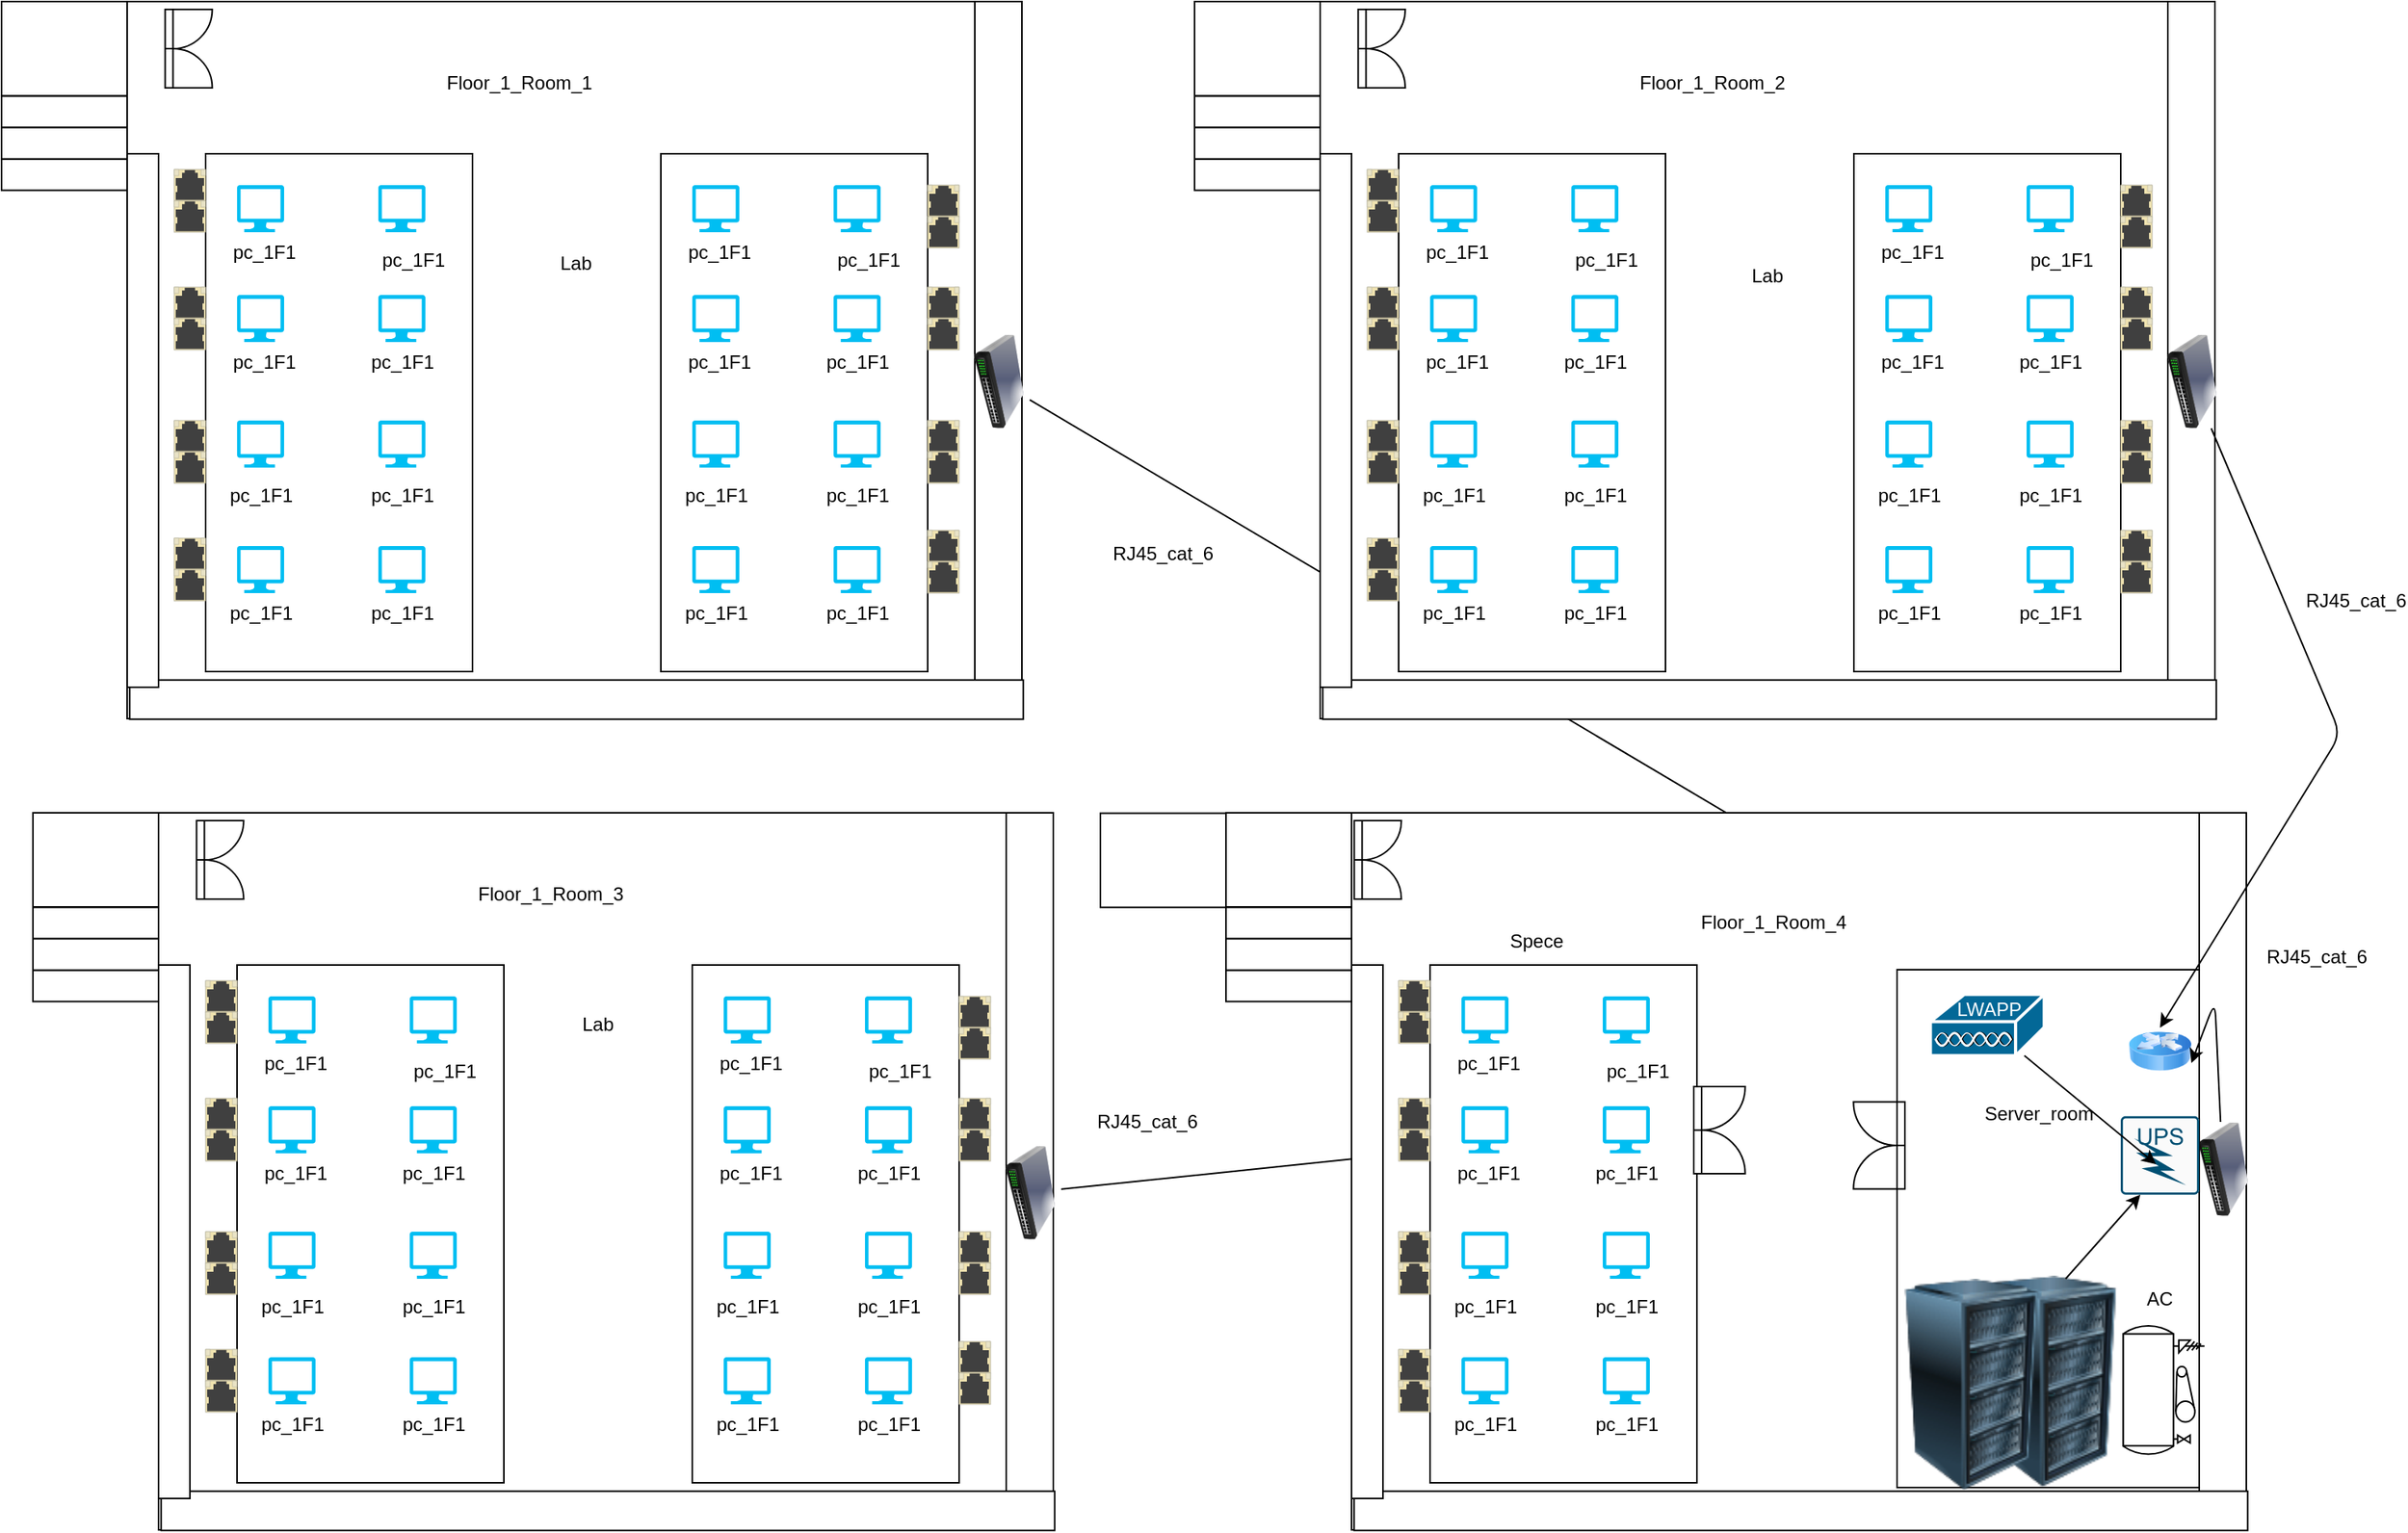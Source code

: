<mxfile>
    <diagram id="fwCn82_lxGaejR2xz5Hb" name="Page-1">
        <mxGraphModel dx="2258" dy="1024" grid="1" gridSize="10" guides="1" tooltips="1" connect="1" arrows="1" fold="1" page="1" pageScale="1" pageWidth="850" pageHeight="1100" math="0" shadow="0">
            <root>
                <mxCell id="0"/>
                <mxCell id="1" parent="0"/>
                <mxCell id="385" style="edgeStyle=none;html=1;entryX=0.5;entryY=0;entryDx=0;entryDy=0;" edge="1" parent="1" source="384" target="273">
                    <mxGeometry relative="1" as="geometry"/>
                </mxCell>
                <mxCell id="3" value="" style="rounded=0;whiteSpace=wrap;html=1;" vertex="1" parent="1">
                    <mxGeometry x="80" y="83" width="570" height="457" as="geometry"/>
                </mxCell>
                <mxCell id="33" value="" style="rounded=0;whiteSpace=wrap;html=1;" vertex="1" parent="1">
                    <mxGeometry x="620" y="83" width="30" height="436.72" as="geometry"/>
                </mxCell>
                <mxCell id="5" value="" style="rounded=0;whiteSpace=wrap;html=1;" vertex="1" parent="1">
                    <mxGeometry y="143.28" width="80" height="20" as="geometry"/>
                </mxCell>
                <mxCell id="6" value="" style="rounded=0;whiteSpace=wrap;html=1;" vertex="1" parent="1">
                    <mxGeometry y="183.28" width="80" height="20" as="geometry"/>
                </mxCell>
                <mxCell id="7" value="" style="rounded=0;whiteSpace=wrap;html=1;" vertex="1" parent="1">
                    <mxGeometry y="163.28" width="80" height="20" as="geometry"/>
                </mxCell>
                <mxCell id="9" value="" style="rounded=0;whiteSpace=wrap;html=1;" vertex="1" parent="1">
                    <mxGeometry y="83" width="80" height="60" as="geometry"/>
                </mxCell>
                <mxCell id="10" value="" style="rounded=0;whiteSpace=wrap;html=1;" vertex="1" parent="1">
                    <mxGeometry x="130" y="180" width="170" height="330" as="geometry"/>
                </mxCell>
                <mxCell id="13" value="" style="verticalLabelPosition=bottom;html=1;verticalAlign=top;align=center;strokeColor=none;fillColor=#00BEF2;shape=mxgraph.azure.computer;pointerEvents=1;" vertex="1" parent="1">
                    <mxGeometry x="150" y="200" width="30" height="30" as="geometry"/>
                </mxCell>
                <mxCell id="14" value="" style="verticalLabelPosition=bottom;html=1;verticalAlign=top;align=center;strokeColor=none;fillColor=#00BEF2;shape=mxgraph.azure.computer;pointerEvents=1;" vertex="1" parent="1">
                    <mxGeometry x="240" y="200" width="30" height="30" as="geometry"/>
                </mxCell>
                <mxCell id="15" value="" style="verticalLabelPosition=bottom;html=1;verticalAlign=top;align=center;strokeColor=none;fillColor=#00BEF2;shape=mxgraph.azure.computer;pointerEvents=1;" vertex="1" parent="1">
                    <mxGeometry x="150" y="270" width="30" height="30" as="geometry"/>
                </mxCell>
                <mxCell id="16" value="" style="verticalLabelPosition=bottom;html=1;verticalAlign=top;align=center;strokeColor=none;fillColor=#00BEF2;shape=mxgraph.azure.computer;pointerEvents=1;" vertex="1" parent="1">
                    <mxGeometry x="150" y="350" width="30" height="30" as="geometry"/>
                </mxCell>
                <mxCell id="17" value="" style="verticalLabelPosition=bottom;html=1;verticalAlign=top;align=center;strokeColor=none;fillColor=#00BEF2;shape=mxgraph.azure.computer;pointerEvents=1;" vertex="1" parent="1">
                    <mxGeometry x="150" y="430" width="30" height="30" as="geometry"/>
                </mxCell>
                <mxCell id="18" value="" style="verticalLabelPosition=bottom;html=1;verticalAlign=top;align=center;strokeColor=none;fillColor=#00BEF2;shape=mxgraph.azure.computer;pointerEvents=1;" vertex="1" parent="1">
                    <mxGeometry x="240" y="270" width="30" height="30" as="geometry"/>
                </mxCell>
                <mxCell id="19" value="" style="verticalLabelPosition=bottom;html=1;verticalAlign=top;align=center;strokeColor=none;fillColor=#00BEF2;shape=mxgraph.azure.computer;pointerEvents=1;" vertex="1" parent="1">
                    <mxGeometry x="240" y="350" width="30" height="30" as="geometry"/>
                </mxCell>
                <mxCell id="20" value="" style="verticalLabelPosition=bottom;html=1;verticalAlign=top;align=center;strokeColor=none;fillColor=#00BEF2;shape=mxgraph.azure.computer;pointerEvents=1;" vertex="1" parent="1">
                    <mxGeometry x="240" y="430" width="30" height="30" as="geometry"/>
                </mxCell>
                <mxCell id="21" value="" style="verticalLabelPosition=bottom;html=1;verticalAlign=top;align=center;shape=mxgraph.floorplan.doorDouble;aspect=fixed;rotation=-90;" vertex="1" parent="1">
                    <mxGeometry x="92.5" y="99.72" width="50" height="26.56" as="geometry"/>
                </mxCell>
                <mxCell id="380" style="edgeStyle=none;html=1;entryX=0;entryY=0.5;entryDx=0;entryDy=0;" edge="1" parent="1" source="22" target="273">
                    <mxGeometry relative="1" as="geometry"/>
                </mxCell>
                <mxCell id="22" value="" style="image;html=1;image=img/lib/clip_art/networking/Switch_128x128.png;rotation=90;" vertex="1" parent="1">
                    <mxGeometry x="605" y="305" width="60" height="40" as="geometry"/>
                </mxCell>
                <mxCell id="24" value="" style="html=1;verticalLabelPosition=bottom;verticalAlign=top;outlineConnect=0;shadow=0;dashed=0;shape=mxgraph.rack.hpe_aruba.switches.rj45_sfp;" vertex="1" parent="1">
                    <mxGeometry x="110" y="190" width="20" height="20" as="geometry"/>
                </mxCell>
                <mxCell id="25" value="" style="html=1;verticalLabelPosition=bottom;verticalAlign=top;outlineConnect=0;shadow=0;dashed=0;shape=mxgraph.rack.hpe_aruba.switches.rj45_sfp;" vertex="1" parent="1">
                    <mxGeometry x="110" y="210" width="20" height="20" as="geometry"/>
                </mxCell>
                <mxCell id="26" value="" style="html=1;verticalLabelPosition=bottom;verticalAlign=top;outlineConnect=0;shadow=0;dashed=0;shape=mxgraph.rack.hpe_aruba.switches.rj45_sfp;" vertex="1" parent="1">
                    <mxGeometry x="110" y="265" width="20" height="20" as="geometry"/>
                </mxCell>
                <mxCell id="27" value="" style="html=1;verticalLabelPosition=bottom;verticalAlign=top;outlineConnect=0;shadow=0;dashed=0;shape=mxgraph.rack.hpe_aruba.switches.rj45_sfp;" vertex="1" parent="1">
                    <mxGeometry x="110" y="285" width="20" height="20" as="geometry"/>
                </mxCell>
                <mxCell id="28" value="" style="html=1;verticalLabelPosition=bottom;verticalAlign=top;outlineConnect=0;shadow=0;dashed=0;shape=mxgraph.rack.hpe_aruba.switches.rj45_sfp;" vertex="1" parent="1">
                    <mxGeometry x="110" y="350" width="20" height="20" as="geometry"/>
                </mxCell>
                <mxCell id="29" value="" style="html=1;verticalLabelPosition=bottom;verticalAlign=top;outlineConnect=0;shadow=0;dashed=0;shape=mxgraph.rack.hpe_aruba.switches.rj45_sfp;" vertex="1" parent="1">
                    <mxGeometry x="110" y="370" width="20" height="20" as="geometry"/>
                </mxCell>
                <mxCell id="30" value="" style="html=1;verticalLabelPosition=bottom;verticalAlign=top;outlineConnect=0;shadow=0;dashed=0;shape=mxgraph.rack.hpe_aruba.switches.rj45_sfp;" vertex="1" parent="1">
                    <mxGeometry x="110" y="425" width="20" height="20" as="geometry"/>
                </mxCell>
                <mxCell id="31" value="" style="html=1;verticalLabelPosition=bottom;verticalAlign=top;outlineConnect=0;shadow=0;dashed=0;shape=mxgraph.rack.hpe_aruba.switches.rj45_sfp;" vertex="1" parent="1">
                    <mxGeometry x="110" y="445" width="20" height="20" as="geometry"/>
                </mxCell>
                <mxCell id="34" value="pc_1F1" style="text;html=1;strokeColor=none;fillColor=none;align=center;verticalAlign=middle;whiteSpace=wrap;rounded=0;" vertex="1" parent="1">
                    <mxGeometry x="145" y="235" width="45" height="15" as="geometry"/>
                </mxCell>
                <mxCell id="35" value="pc_1F1" style="text;html=1;strokeColor=none;fillColor=none;align=center;verticalAlign=middle;whiteSpace=wrap;rounded=0;" vertex="1" parent="1">
                    <mxGeometry x="240" y="240" width="45" height="15" as="geometry"/>
                </mxCell>
                <mxCell id="36" value="pc_1F1" style="text;html=1;strokeColor=none;fillColor=none;align=center;verticalAlign=middle;whiteSpace=wrap;rounded=0;" vertex="1" parent="1">
                    <mxGeometry x="145" y="305" width="45" height="15" as="geometry"/>
                </mxCell>
                <mxCell id="37" value="pc_1F1" style="text;html=1;strokeColor=none;fillColor=none;align=center;verticalAlign=middle;whiteSpace=wrap;rounded=0;" vertex="1" parent="1">
                    <mxGeometry x="142.5" y="465" width="45" height="15" as="geometry"/>
                </mxCell>
                <mxCell id="38" value="pc_1F1" style="text;html=1;strokeColor=none;fillColor=none;align=center;verticalAlign=middle;whiteSpace=wrap;rounded=0;" vertex="1" parent="1">
                    <mxGeometry x="232.5" y="390" width="45" height="15" as="geometry"/>
                </mxCell>
                <mxCell id="39" value="pc_1F1" style="text;html=1;strokeColor=none;fillColor=none;align=center;verticalAlign=middle;whiteSpace=wrap;rounded=0;" vertex="1" parent="1">
                    <mxGeometry x="142.5" y="390" width="45" height="15" as="geometry"/>
                </mxCell>
                <mxCell id="40" value="pc_1F1" style="text;html=1;strokeColor=none;fillColor=none;align=center;verticalAlign=middle;whiteSpace=wrap;rounded=0;" vertex="1" parent="1">
                    <mxGeometry x="232.5" y="305" width="45" height="15" as="geometry"/>
                </mxCell>
                <mxCell id="41" value="pc_1F1" style="text;html=1;strokeColor=none;fillColor=none;align=center;verticalAlign=middle;whiteSpace=wrap;rounded=0;" vertex="1" parent="1">
                    <mxGeometry x="232.5" y="465" width="45" height="15" as="geometry"/>
                </mxCell>
                <mxCell id="42" value="" style="rounded=0;whiteSpace=wrap;html=1;" vertex="1" parent="1">
                    <mxGeometry x="420" y="180" width="170" height="330" as="geometry"/>
                </mxCell>
                <mxCell id="43" value="" style="verticalLabelPosition=bottom;html=1;verticalAlign=top;align=center;strokeColor=none;fillColor=#00BEF2;shape=mxgraph.azure.computer;pointerEvents=1;" vertex="1" parent="1">
                    <mxGeometry x="440" y="200" width="30" height="30" as="geometry"/>
                </mxCell>
                <mxCell id="44" value="" style="verticalLabelPosition=bottom;html=1;verticalAlign=top;align=center;strokeColor=none;fillColor=#00BEF2;shape=mxgraph.azure.computer;pointerEvents=1;" vertex="1" parent="1">
                    <mxGeometry x="530" y="200" width="30" height="30" as="geometry"/>
                </mxCell>
                <mxCell id="45" value="" style="verticalLabelPosition=bottom;html=1;verticalAlign=top;align=center;strokeColor=none;fillColor=#00BEF2;shape=mxgraph.azure.computer;pointerEvents=1;" vertex="1" parent="1">
                    <mxGeometry x="440" y="270" width="30" height="30" as="geometry"/>
                </mxCell>
                <mxCell id="46" value="" style="verticalLabelPosition=bottom;html=1;verticalAlign=top;align=center;strokeColor=none;fillColor=#00BEF2;shape=mxgraph.azure.computer;pointerEvents=1;" vertex="1" parent="1">
                    <mxGeometry x="440" y="350" width="30" height="30" as="geometry"/>
                </mxCell>
                <mxCell id="47" value="" style="verticalLabelPosition=bottom;html=1;verticalAlign=top;align=center;strokeColor=none;fillColor=#00BEF2;shape=mxgraph.azure.computer;pointerEvents=1;" vertex="1" parent="1">
                    <mxGeometry x="440" y="430" width="30" height="30" as="geometry"/>
                </mxCell>
                <mxCell id="48" value="" style="verticalLabelPosition=bottom;html=1;verticalAlign=top;align=center;strokeColor=none;fillColor=#00BEF2;shape=mxgraph.azure.computer;pointerEvents=1;" vertex="1" parent="1">
                    <mxGeometry x="530" y="270" width="30" height="30" as="geometry"/>
                </mxCell>
                <mxCell id="49" value="" style="verticalLabelPosition=bottom;html=1;verticalAlign=top;align=center;strokeColor=none;fillColor=#00BEF2;shape=mxgraph.azure.computer;pointerEvents=1;" vertex="1" parent="1">
                    <mxGeometry x="530" y="350" width="30" height="30" as="geometry"/>
                </mxCell>
                <mxCell id="50" value="" style="verticalLabelPosition=bottom;html=1;verticalAlign=top;align=center;strokeColor=none;fillColor=#00BEF2;shape=mxgraph.azure.computer;pointerEvents=1;" vertex="1" parent="1">
                    <mxGeometry x="530" y="430" width="30" height="30" as="geometry"/>
                </mxCell>
                <mxCell id="51" value="pc_1F1" style="text;html=1;strokeColor=none;fillColor=none;align=center;verticalAlign=middle;whiteSpace=wrap;rounded=0;" vertex="1" parent="1">
                    <mxGeometry x="435" y="235" width="45" height="15" as="geometry"/>
                </mxCell>
                <mxCell id="52" value="pc_1F1" style="text;html=1;strokeColor=none;fillColor=none;align=center;verticalAlign=middle;whiteSpace=wrap;rounded=0;" vertex="1" parent="1">
                    <mxGeometry x="530" y="240" width="45" height="15" as="geometry"/>
                </mxCell>
                <mxCell id="53" value="pc_1F1" style="text;html=1;strokeColor=none;fillColor=none;align=center;verticalAlign=middle;whiteSpace=wrap;rounded=0;" vertex="1" parent="1">
                    <mxGeometry x="435" y="305" width="45" height="15" as="geometry"/>
                </mxCell>
                <mxCell id="54" value="pc_1F1" style="text;html=1;strokeColor=none;fillColor=none;align=center;verticalAlign=middle;whiteSpace=wrap;rounded=0;" vertex="1" parent="1">
                    <mxGeometry x="432.5" y="465" width="45" height="15" as="geometry"/>
                </mxCell>
                <mxCell id="55" value="pc_1F1" style="text;html=1;strokeColor=none;fillColor=none;align=center;verticalAlign=middle;whiteSpace=wrap;rounded=0;" vertex="1" parent="1">
                    <mxGeometry x="522.5" y="390" width="45" height="15" as="geometry"/>
                </mxCell>
                <mxCell id="56" value="pc_1F1" style="text;html=1;strokeColor=none;fillColor=none;align=center;verticalAlign=middle;whiteSpace=wrap;rounded=0;" vertex="1" parent="1">
                    <mxGeometry x="432.5" y="390" width="45" height="15" as="geometry"/>
                </mxCell>
                <mxCell id="57" value="pc_1F1" style="text;html=1;strokeColor=none;fillColor=none;align=center;verticalAlign=middle;whiteSpace=wrap;rounded=0;" vertex="1" parent="1">
                    <mxGeometry x="522.5" y="305" width="45" height="15" as="geometry"/>
                </mxCell>
                <mxCell id="58" value="pc_1F1" style="text;html=1;strokeColor=none;fillColor=none;align=center;verticalAlign=middle;whiteSpace=wrap;rounded=0;" vertex="1" parent="1">
                    <mxGeometry x="522.5" y="465" width="45" height="15" as="geometry"/>
                </mxCell>
                <mxCell id="59" value="" style="html=1;verticalLabelPosition=bottom;verticalAlign=top;outlineConnect=0;shadow=0;dashed=0;shape=mxgraph.rack.hpe_aruba.switches.rj45_sfp;" vertex="1" parent="1">
                    <mxGeometry x="590" y="200" width="20" height="20" as="geometry"/>
                </mxCell>
                <mxCell id="60" value="" style="html=1;verticalLabelPosition=bottom;verticalAlign=top;outlineConnect=0;shadow=0;dashed=0;shape=mxgraph.rack.hpe_aruba.switches.rj45_sfp;" vertex="1" parent="1">
                    <mxGeometry x="590" y="220" width="20" height="20" as="geometry"/>
                </mxCell>
                <mxCell id="61" value="" style="html=1;verticalLabelPosition=bottom;verticalAlign=top;outlineConnect=0;shadow=0;dashed=0;shape=mxgraph.rack.hpe_aruba.switches.rj45_sfp;" vertex="1" parent="1">
                    <mxGeometry x="590" y="265" width="20" height="20" as="geometry"/>
                </mxCell>
                <mxCell id="62" value="" style="html=1;verticalLabelPosition=bottom;verticalAlign=top;outlineConnect=0;shadow=0;dashed=0;shape=mxgraph.rack.hpe_aruba.switches.rj45_sfp;" vertex="1" parent="1">
                    <mxGeometry x="590" y="285" width="20" height="20" as="geometry"/>
                </mxCell>
                <mxCell id="63" value="" style="html=1;verticalLabelPosition=bottom;verticalAlign=top;outlineConnect=0;shadow=0;dashed=0;shape=mxgraph.rack.hpe_aruba.switches.rj45_sfp;" vertex="1" parent="1">
                    <mxGeometry x="590" y="350" width="20" height="20" as="geometry"/>
                </mxCell>
                <mxCell id="64" value="" style="html=1;verticalLabelPosition=bottom;verticalAlign=top;outlineConnect=0;shadow=0;dashed=0;shape=mxgraph.rack.hpe_aruba.switches.rj45_sfp;" vertex="1" parent="1">
                    <mxGeometry x="590" y="370" width="20" height="20" as="geometry"/>
                </mxCell>
                <mxCell id="65" value="" style="html=1;verticalLabelPosition=bottom;verticalAlign=top;outlineConnect=0;shadow=0;dashed=0;shape=mxgraph.rack.hpe_aruba.switches.rj45_sfp;" vertex="1" parent="1">
                    <mxGeometry x="590" y="420" width="20" height="20" as="geometry"/>
                </mxCell>
                <mxCell id="66" value="" style="html=1;verticalLabelPosition=bottom;verticalAlign=top;outlineConnect=0;shadow=0;dashed=0;shape=mxgraph.rack.hpe_aruba.switches.rj45_sfp;" vertex="1" parent="1">
                    <mxGeometry x="590" y="440" width="20" height="20" as="geometry"/>
                </mxCell>
                <mxCell id="67" value="Floor_1_Room_1" style="text;html=1;strokeColor=none;fillColor=none;align=center;verticalAlign=middle;whiteSpace=wrap;rounded=0;" vertex="1" parent="1">
                    <mxGeometry x="300" y="120" width="60" height="30" as="geometry"/>
                </mxCell>
                <mxCell id="68" value="" style="rounded=0;whiteSpace=wrap;html=1;rotation=90;" vertex="1" parent="1">
                    <mxGeometry x="353.75" y="243.25" width="25" height="569.22" as="geometry"/>
                </mxCell>
                <mxCell id="69" value="" style="rounded=0;whiteSpace=wrap;html=1;" vertex="1" parent="1">
                    <mxGeometry x="80" y="180" width="20" height="340" as="geometry"/>
                </mxCell>
                <mxCell id="70" value="" style="rounded=0;whiteSpace=wrap;html=1;" vertex="1" parent="1">
                    <mxGeometry x="100" y="600" width="570" height="457" as="geometry"/>
                </mxCell>
                <mxCell id="71" value="" style="rounded=0;whiteSpace=wrap;html=1;" vertex="1" parent="1">
                    <mxGeometry x="640" y="600" width="30" height="436.72" as="geometry"/>
                </mxCell>
                <mxCell id="72" value="" style="rounded=0;whiteSpace=wrap;html=1;" vertex="1" parent="1">
                    <mxGeometry x="20" y="660.28" width="80" height="20" as="geometry"/>
                </mxCell>
                <mxCell id="73" value="" style="rounded=0;whiteSpace=wrap;html=1;" vertex="1" parent="1">
                    <mxGeometry x="20" y="700.28" width="80" height="20" as="geometry"/>
                </mxCell>
                <mxCell id="74" value="" style="rounded=0;whiteSpace=wrap;html=1;" vertex="1" parent="1">
                    <mxGeometry x="20" y="680.28" width="80" height="20" as="geometry"/>
                </mxCell>
                <mxCell id="75" value="" style="rounded=0;whiteSpace=wrap;html=1;" vertex="1" parent="1">
                    <mxGeometry x="20" y="600" width="80" height="60" as="geometry"/>
                </mxCell>
                <mxCell id="76" value="" style="rounded=0;whiteSpace=wrap;html=1;" vertex="1" parent="1">
                    <mxGeometry x="150" y="697" width="170" height="330" as="geometry"/>
                </mxCell>
                <mxCell id="77" value="" style="verticalLabelPosition=bottom;html=1;verticalAlign=top;align=center;strokeColor=none;fillColor=#00BEF2;shape=mxgraph.azure.computer;pointerEvents=1;" vertex="1" parent="1">
                    <mxGeometry x="170" y="717" width="30" height="30" as="geometry"/>
                </mxCell>
                <mxCell id="78" value="" style="verticalLabelPosition=bottom;html=1;verticalAlign=top;align=center;strokeColor=none;fillColor=#00BEF2;shape=mxgraph.azure.computer;pointerEvents=1;" vertex="1" parent="1">
                    <mxGeometry x="260" y="717" width="30" height="30" as="geometry"/>
                </mxCell>
                <mxCell id="79" value="" style="verticalLabelPosition=bottom;html=1;verticalAlign=top;align=center;strokeColor=none;fillColor=#00BEF2;shape=mxgraph.azure.computer;pointerEvents=1;" vertex="1" parent="1">
                    <mxGeometry x="170" y="787" width="30" height="30" as="geometry"/>
                </mxCell>
                <mxCell id="80" value="" style="verticalLabelPosition=bottom;html=1;verticalAlign=top;align=center;strokeColor=none;fillColor=#00BEF2;shape=mxgraph.azure.computer;pointerEvents=1;" vertex="1" parent="1">
                    <mxGeometry x="170" y="867" width="30" height="30" as="geometry"/>
                </mxCell>
                <mxCell id="81" value="" style="verticalLabelPosition=bottom;html=1;verticalAlign=top;align=center;strokeColor=none;fillColor=#00BEF2;shape=mxgraph.azure.computer;pointerEvents=1;" vertex="1" parent="1">
                    <mxGeometry x="170" y="947" width="30" height="30" as="geometry"/>
                </mxCell>
                <mxCell id="82" value="" style="verticalLabelPosition=bottom;html=1;verticalAlign=top;align=center;strokeColor=none;fillColor=#00BEF2;shape=mxgraph.azure.computer;pointerEvents=1;" vertex="1" parent="1">
                    <mxGeometry x="260" y="787" width="30" height="30" as="geometry"/>
                </mxCell>
                <mxCell id="83" value="" style="verticalLabelPosition=bottom;html=1;verticalAlign=top;align=center;strokeColor=none;fillColor=#00BEF2;shape=mxgraph.azure.computer;pointerEvents=1;" vertex="1" parent="1">
                    <mxGeometry x="260" y="867" width="30" height="30" as="geometry"/>
                </mxCell>
                <mxCell id="84" value="" style="verticalLabelPosition=bottom;html=1;verticalAlign=top;align=center;strokeColor=none;fillColor=#00BEF2;shape=mxgraph.azure.computer;pointerEvents=1;" vertex="1" parent="1">
                    <mxGeometry x="260" y="947" width="30" height="30" as="geometry"/>
                </mxCell>
                <mxCell id="85" value="" style="verticalLabelPosition=bottom;html=1;verticalAlign=top;align=center;shape=mxgraph.floorplan.doorDouble;aspect=fixed;rotation=-90;" vertex="1" parent="1">
                    <mxGeometry x="112.5" y="616.72" width="50" height="26.56" as="geometry"/>
                </mxCell>
                <mxCell id="381" style="edgeStyle=none;html=1;entryX=0.5;entryY=1;entryDx=0;entryDy=0;" edge="1" parent="1" source="86" target="273">
                    <mxGeometry relative="1" as="geometry"/>
                </mxCell>
                <mxCell id="86" value="" style="image;html=1;image=img/lib/clip_art/networking/Switch_128x128.png;rotation=90;" vertex="1" parent="1">
                    <mxGeometry x="625" y="822" width="60" height="40" as="geometry"/>
                </mxCell>
                <mxCell id="88" value="" style="html=1;verticalLabelPosition=bottom;verticalAlign=top;outlineConnect=0;shadow=0;dashed=0;shape=mxgraph.rack.hpe_aruba.switches.rj45_sfp;" vertex="1" parent="1">
                    <mxGeometry x="130" y="707" width="20" height="20" as="geometry"/>
                </mxCell>
                <mxCell id="89" value="" style="html=1;verticalLabelPosition=bottom;verticalAlign=top;outlineConnect=0;shadow=0;dashed=0;shape=mxgraph.rack.hpe_aruba.switches.rj45_sfp;" vertex="1" parent="1">
                    <mxGeometry x="130" y="727" width="20" height="20" as="geometry"/>
                </mxCell>
                <mxCell id="90" value="" style="html=1;verticalLabelPosition=bottom;verticalAlign=top;outlineConnect=0;shadow=0;dashed=0;shape=mxgraph.rack.hpe_aruba.switches.rj45_sfp;" vertex="1" parent="1">
                    <mxGeometry x="130" y="782" width="20" height="20" as="geometry"/>
                </mxCell>
                <mxCell id="91" value="" style="html=1;verticalLabelPosition=bottom;verticalAlign=top;outlineConnect=0;shadow=0;dashed=0;shape=mxgraph.rack.hpe_aruba.switches.rj45_sfp;" vertex="1" parent="1">
                    <mxGeometry x="130" y="802" width="20" height="20" as="geometry"/>
                </mxCell>
                <mxCell id="92" value="" style="html=1;verticalLabelPosition=bottom;verticalAlign=top;outlineConnect=0;shadow=0;dashed=0;shape=mxgraph.rack.hpe_aruba.switches.rj45_sfp;" vertex="1" parent="1">
                    <mxGeometry x="130" y="867" width="20" height="20" as="geometry"/>
                </mxCell>
                <mxCell id="93" value="" style="html=1;verticalLabelPosition=bottom;verticalAlign=top;outlineConnect=0;shadow=0;dashed=0;shape=mxgraph.rack.hpe_aruba.switches.rj45_sfp;" vertex="1" parent="1">
                    <mxGeometry x="130" y="887" width="20" height="20" as="geometry"/>
                </mxCell>
                <mxCell id="94" value="" style="html=1;verticalLabelPosition=bottom;verticalAlign=top;outlineConnect=0;shadow=0;dashed=0;shape=mxgraph.rack.hpe_aruba.switches.rj45_sfp;" vertex="1" parent="1">
                    <mxGeometry x="130" y="942" width="20" height="20" as="geometry"/>
                </mxCell>
                <mxCell id="95" value="" style="html=1;verticalLabelPosition=bottom;verticalAlign=top;outlineConnect=0;shadow=0;dashed=0;shape=mxgraph.rack.hpe_aruba.switches.rj45_sfp;" vertex="1" parent="1">
                    <mxGeometry x="130" y="962" width="20" height="20" as="geometry"/>
                </mxCell>
                <mxCell id="96" value="pc_1F1" style="text;html=1;strokeColor=none;fillColor=none;align=center;verticalAlign=middle;whiteSpace=wrap;rounded=0;" vertex="1" parent="1">
                    <mxGeometry x="165" y="752" width="45" height="15" as="geometry"/>
                </mxCell>
                <mxCell id="97" value="pc_1F1" style="text;html=1;strokeColor=none;fillColor=none;align=center;verticalAlign=middle;whiteSpace=wrap;rounded=0;" vertex="1" parent="1">
                    <mxGeometry x="260" y="757" width="45" height="15" as="geometry"/>
                </mxCell>
                <mxCell id="98" value="pc_1F1" style="text;html=1;strokeColor=none;fillColor=none;align=center;verticalAlign=middle;whiteSpace=wrap;rounded=0;" vertex="1" parent="1">
                    <mxGeometry x="165" y="822" width="45" height="15" as="geometry"/>
                </mxCell>
                <mxCell id="99" value="pc_1F1" style="text;html=1;strokeColor=none;fillColor=none;align=center;verticalAlign=middle;whiteSpace=wrap;rounded=0;" vertex="1" parent="1">
                    <mxGeometry x="162.5" y="982" width="45" height="15" as="geometry"/>
                </mxCell>
                <mxCell id="100" value="pc_1F1" style="text;html=1;strokeColor=none;fillColor=none;align=center;verticalAlign=middle;whiteSpace=wrap;rounded=0;" vertex="1" parent="1">
                    <mxGeometry x="252.5" y="907" width="45" height="15" as="geometry"/>
                </mxCell>
                <mxCell id="101" value="pc_1F1" style="text;html=1;strokeColor=none;fillColor=none;align=center;verticalAlign=middle;whiteSpace=wrap;rounded=0;" vertex="1" parent="1">
                    <mxGeometry x="162.5" y="907" width="45" height="15" as="geometry"/>
                </mxCell>
                <mxCell id="102" value="pc_1F1" style="text;html=1;strokeColor=none;fillColor=none;align=center;verticalAlign=middle;whiteSpace=wrap;rounded=0;" vertex="1" parent="1">
                    <mxGeometry x="252.5" y="822" width="45" height="15" as="geometry"/>
                </mxCell>
                <mxCell id="103" value="pc_1F1" style="text;html=1;strokeColor=none;fillColor=none;align=center;verticalAlign=middle;whiteSpace=wrap;rounded=0;" vertex="1" parent="1">
                    <mxGeometry x="252.5" y="982" width="45" height="15" as="geometry"/>
                </mxCell>
                <mxCell id="104" value="" style="rounded=0;whiteSpace=wrap;html=1;" vertex="1" parent="1">
                    <mxGeometry x="440" y="697" width="170" height="330" as="geometry"/>
                </mxCell>
                <mxCell id="105" value="" style="verticalLabelPosition=bottom;html=1;verticalAlign=top;align=center;strokeColor=none;fillColor=#00BEF2;shape=mxgraph.azure.computer;pointerEvents=1;" vertex="1" parent="1">
                    <mxGeometry x="460" y="717" width="30" height="30" as="geometry"/>
                </mxCell>
                <mxCell id="106" value="" style="verticalLabelPosition=bottom;html=1;verticalAlign=top;align=center;strokeColor=none;fillColor=#00BEF2;shape=mxgraph.azure.computer;pointerEvents=1;" vertex="1" parent="1">
                    <mxGeometry x="550" y="717" width="30" height="30" as="geometry"/>
                </mxCell>
                <mxCell id="107" value="" style="verticalLabelPosition=bottom;html=1;verticalAlign=top;align=center;strokeColor=none;fillColor=#00BEF2;shape=mxgraph.azure.computer;pointerEvents=1;" vertex="1" parent="1">
                    <mxGeometry x="460" y="787" width="30" height="30" as="geometry"/>
                </mxCell>
                <mxCell id="108" value="" style="verticalLabelPosition=bottom;html=1;verticalAlign=top;align=center;strokeColor=none;fillColor=#00BEF2;shape=mxgraph.azure.computer;pointerEvents=1;" vertex="1" parent="1">
                    <mxGeometry x="460" y="867" width="30" height="30" as="geometry"/>
                </mxCell>
                <mxCell id="109" value="" style="verticalLabelPosition=bottom;html=1;verticalAlign=top;align=center;strokeColor=none;fillColor=#00BEF2;shape=mxgraph.azure.computer;pointerEvents=1;" vertex="1" parent="1">
                    <mxGeometry x="460" y="947" width="30" height="30" as="geometry"/>
                </mxCell>
                <mxCell id="110" value="" style="verticalLabelPosition=bottom;html=1;verticalAlign=top;align=center;strokeColor=none;fillColor=#00BEF2;shape=mxgraph.azure.computer;pointerEvents=1;" vertex="1" parent="1">
                    <mxGeometry x="550" y="787" width="30" height="30" as="geometry"/>
                </mxCell>
                <mxCell id="111" value="" style="verticalLabelPosition=bottom;html=1;verticalAlign=top;align=center;strokeColor=none;fillColor=#00BEF2;shape=mxgraph.azure.computer;pointerEvents=1;" vertex="1" parent="1">
                    <mxGeometry x="550" y="867" width="30" height="30" as="geometry"/>
                </mxCell>
                <mxCell id="112" value="" style="verticalLabelPosition=bottom;html=1;verticalAlign=top;align=center;strokeColor=none;fillColor=#00BEF2;shape=mxgraph.azure.computer;pointerEvents=1;" vertex="1" parent="1">
                    <mxGeometry x="550" y="947" width="30" height="30" as="geometry"/>
                </mxCell>
                <mxCell id="113" value="pc_1F1" style="text;html=1;strokeColor=none;fillColor=none;align=center;verticalAlign=middle;whiteSpace=wrap;rounded=0;" vertex="1" parent="1">
                    <mxGeometry x="455" y="752" width="45" height="15" as="geometry"/>
                </mxCell>
                <mxCell id="114" value="pc_1F1" style="text;html=1;strokeColor=none;fillColor=none;align=center;verticalAlign=middle;whiteSpace=wrap;rounded=0;" vertex="1" parent="1">
                    <mxGeometry x="550" y="757" width="45" height="15" as="geometry"/>
                </mxCell>
                <mxCell id="115" value="pc_1F1" style="text;html=1;strokeColor=none;fillColor=none;align=center;verticalAlign=middle;whiteSpace=wrap;rounded=0;" vertex="1" parent="1">
                    <mxGeometry x="455" y="822" width="45" height="15" as="geometry"/>
                </mxCell>
                <mxCell id="116" value="pc_1F1" style="text;html=1;strokeColor=none;fillColor=none;align=center;verticalAlign=middle;whiteSpace=wrap;rounded=0;" vertex="1" parent="1">
                    <mxGeometry x="452.5" y="982" width="45" height="15" as="geometry"/>
                </mxCell>
                <mxCell id="117" value="pc_1F1" style="text;html=1;strokeColor=none;fillColor=none;align=center;verticalAlign=middle;whiteSpace=wrap;rounded=0;" vertex="1" parent="1">
                    <mxGeometry x="542.5" y="907" width="45" height="15" as="geometry"/>
                </mxCell>
                <mxCell id="118" value="pc_1F1" style="text;html=1;strokeColor=none;fillColor=none;align=center;verticalAlign=middle;whiteSpace=wrap;rounded=0;" vertex="1" parent="1">
                    <mxGeometry x="452.5" y="907" width="45" height="15" as="geometry"/>
                </mxCell>
                <mxCell id="119" value="pc_1F1" style="text;html=1;strokeColor=none;fillColor=none;align=center;verticalAlign=middle;whiteSpace=wrap;rounded=0;" vertex="1" parent="1">
                    <mxGeometry x="542.5" y="822" width="45" height="15" as="geometry"/>
                </mxCell>
                <mxCell id="120" value="pc_1F1" style="text;html=1;strokeColor=none;fillColor=none;align=center;verticalAlign=middle;whiteSpace=wrap;rounded=0;" vertex="1" parent="1">
                    <mxGeometry x="542.5" y="982" width="45" height="15" as="geometry"/>
                </mxCell>
                <mxCell id="121" value="" style="html=1;verticalLabelPosition=bottom;verticalAlign=top;outlineConnect=0;shadow=0;dashed=0;shape=mxgraph.rack.hpe_aruba.switches.rj45_sfp;" vertex="1" parent="1">
                    <mxGeometry x="610" y="717" width="20" height="20" as="geometry"/>
                </mxCell>
                <mxCell id="122" value="" style="html=1;verticalLabelPosition=bottom;verticalAlign=top;outlineConnect=0;shadow=0;dashed=0;shape=mxgraph.rack.hpe_aruba.switches.rj45_sfp;" vertex="1" parent="1">
                    <mxGeometry x="610" y="737" width="20" height="20" as="geometry"/>
                </mxCell>
                <mxCell id="123" value="" style="html=1;verticalLabelPosition=bottom;verticalAlign=top;outlineConnect=0;shadow=0;dashed=0;shape=mxgraph.rack.hpe_aruba.switches.rj45_sfp;" vertex="1" parent="1">
                    <mxGeometry x="610" y="782" width="20" height="20" as="geometry"/>
                </mxCell>
                <mxCell id="124" value="" style="html=1;verticalLabelPosition=bottom;verticalAlign=top;outlineConnect=0;shadow=0;dashed=0;shape=mxgraph.rack.hpe_aruba.switches.rj45_sfp;" vertex="1" parent="1">
                    <mxGeometry x="610" y="802" width="20" height="20" as="geometry"/>
                </mxCell>
                <mxCell id="125" value="" style="html=1;verticalLabelPosition=bottom;verticalAlign=top;outlineConnect=0;shadow=0;dashed=0;shape=mxgraph.rack.hpe_aruba.switches.rj45_sfp;" vertex="1" parent="1">
                    <mxGeometry x="610" y="867" width="20" height="20" as="geometry"/>
                </mxCell>
                <mxCell id="126" value="" style="html=1;verticalLabelPosition=bottom;verticalAlign=top;outlineConnect=0;shadow=0;dashed=0;shape=mxgraph.rack.hpe_aruba.switches.rj45_sfp;" vertex="1" parent="1">
                    <mxGeometry x="610" y="887" width="20" height="20" as="geometry"/>
                </mxCell>
                <mxCell id="127" value="" style="html=1;verticalLabelPosition=bottom;verticalAlign=top;outlineConnect=0;shadow=0;dashed=0;shape=mxgraph.rack.hpe_aruba.switches.rj45_sfp;" vertex="1" parent="1">
                    <mxGeometry x="610" y="937" width="20" height="20" as="geometry"/>
                </mxCell>
                <mxCell id="128" value="" style="html=1;verticalLabelPosition=bottom;verticalAlign=top;outlineConnect=0;shadow=0;dashed=0;shape=mxgraph.rack.hpe_aruba.switches.rj45_sfp;" vertex="1" parent="1">
                    <mxGeometry x="610" y="957" width="20" height="20" as="geometry"/>
                </mxCell>
                <mxCell id="129" value="Floor_1_Room_3" style="text;html=1;strokeColor=none;fillColor=none;align=center;verticalAlign=middle;whiteSpace=wrap;rounded=0;" vertex="1" parent="1">
                    <mxGeometry x="320" y="637" width="60" height="30" as="geometry"/>
                </mxCell>
                <mxCell id="130" value="" style="rounded=0;whiteSpace=wrap;html=1;rotation=90;" vertex="1" parent="1">
                    <mxGeometry x="373.75" y="760.25" width="25" height="569.22" as="geometry"/>
                </mxCell>
                <mxCell id="131" value="" style="rounded=0;whiteSpace=wrap;html=1;" vertex="1" parent="1">
                    <mxGeometry x="100" y="697" width="20" height="340" as="geometry"/>
                </mxCell>
                <mxCell id="256" value="" style="rounded=0;whiteSpace=wrap;html=1;" vertex="1" parent="1">
                    <mxGeometry x="840" y="83" width="570" height="457" as="geometry"/>
                </mxCell>
                <mxCell id="257" value="" style="rounded=0;whiteSpace=wrap;html=1;" vertex="1" parent="1">
                    <mxGeometry x="1380" y="83" width="30" height="436.72" as="geometry"/>
                </mxCell>
                <mxCell id="258" value="" style="rounded=0;whiteSpace=wrap;html=1;" vertex="1" parent="1">
                    <mxGeometry x="760" y="143.28" width="80" height="20" as="geometry"/>
                </mxCell>
                <mxCell id="259" value="" style="rounded=0;whiteSpace=wrap;html=1;" vertex="1" parent="1">
                    <mxGeometry x="760" y="183.28" width="80" height="20" as="geometry"/>
                </mxCell>
                <mxCell id="260" value="" style="rounded=0;whiteSpace=wrap;html=1;" vertex="1" parent="1">
                    <mxGeometry x="760" y="163.28" width="80" height="20" as="geometry"/>
                </mxCell>
                <mxCell id="261" value="" style="rounded=0;whiteSpace=wrap;html=1;" vertex="1" parent="1">
                    <mxGeometry x="760" y="83" width="80" height="60" as="geometry"/>
                </mxCell>
                <mxCell id="262" value="" style="rounded=0;whiteSpace=wrap;html=1;" vertex="1" parent="1">
                    <mxGeometry x="890" y="180" width="170" height="330" as="geometry"/>
                </mxCell>
                <mxCell id="263" value="" style="verticalLabelPosition=bottom;html=1;verticalAlign=top;align=center;strokeColor=none;fillColor=#00BEF2;shape=mxgraph.azure.computer;pointerEvents=1;" vertex="1" parent="1">
                    <mxGeometry x="910" y="200" width="30" height="30" as="geometry"/>
                </mxCell>
                <mxCell id="264" value="" style="verticalLabelPosition=bottom;html=1;verticalAlign=top;align=center;strokeColor=none;fillColor=#00BEF2;shape=mxgraph.azure.computer;pointerEvents=1;" vertex="1" parent="1">
                    <mxGeometry x="1000" y="200" width="30" height="30" as="geometry"/>
                </mxCell>
                <mxCell id="265" value="" style="verticalLabelPosition=bottom;html=1;verticalAlign=top;align=center;strokeColor=none;fillColor=#00BEF2;shape=mxgraph.azure.computer;pointerEvents=1;" vertex="1" parent="1">
                    <mxGeometry x="910" y="270" width="30" height="30" as="geometry"/>
                </mxCell>
                <mxCell id="266" value="" style="verticalLabelPosition=bottom;html=1;verticalAlign=top;align=center;strokeColor=none;fillColor=#00BEF2;shape=mxgraph.azure.computer;pointerEvents=1;" vertex="1" parent="1">
                    <mxGeometry x="910" y="350" width="30" height="30" as="geometry"/>
                </mxCell>
                <mxCell id="267" value="" style="verticalLabelPosition=bottom;html=1;verticalAlign=top;align=center;strokeColor=none;fillColor=#00BEF2;shape=mxgraph.azure.computer;pointerEvents=1;" vertex="1" parent="1">
                    <mxGeometry x="910" y="430" width="30" height="30" as="geometry"/>
                </mxCell>
                <mxCell id="268" value="" style="verticalLabelPosition=bottom;html=1;verticalAlign=top;align=center;strokeColor=none;fillColor=#00BEF2;shape=mxgraph.azure.computer;pointerEvents=1;" vertex="1" parent="1">
                    <mxGeometry x="1000" y="270" width="30" height="30" as="geometry"/>
                </mxCell>
                <mxCell id="269" value="" style="verticalLabelPosition=bottom;html=1;verticalAlign=top;align=center;strokeColor=none;fillColor=#00BEF2;shape=mxgraph.azure.computer;pointerEvents=1;" vertex="1" parent="1">
                    <mxGeometry x="1000" y="350" width="30" height="30" as="geometry"/>
                </mxCell>
                <mxCell id="270" value="" style="verticalLabelPosition=bottom;html=1;verticalAlign=top;align=center;strokeColor=none;fillColor=#00BEF2;shape=mxgraph.azure.computer;pointerEvents=1;" vertex="1" parent="1">
                    <mxGeometry x="1000" y="430" width="30" height="30" as="geometry"/>
                </mxCell>
                <mxCell id="271" value="" style="verticalLabelPosition=bottom;html=1;verticalAlign=top;align=center;shape=mxgraph.floorplan.doorDouble;aspect=fixed;rotation=-90;" vertex="1" parent="1">
                    <mxGeometry x="852.5" y="99.72" width="50" height="26.56" as="geometry"/>
                </mxCell>
                <mxCell id="272" value="" style="image;html=1;image=img/lib/clip_art/networking/Switch_128x128.png;rotation=90;" vertex="1" parent="1">
                    <mxGeometry x="1365" y="305" width="60" height="40" as="geometry"/>
                </mxCell>
                <mxCell id="274" value="" style="html=1;verticalLabelPosition=bottom;verticalAlign=top;outlineConnect=0;shadow=0;dashed=0;shape=mxgraph.rack.hpe_aruba.switches.rj45_sfp;" vertex="1" parent="1">
                    <mxGeometry x="870" y="190" width="20" height="20" as="geometry"/>
                </mxCell>
                <mxCell id="275" value="" style="html=1;verticalLabelPosition=bottom;verticalAlign=top;outlineConnect=0;shadow=0;dashed=0;shape=mxgraph.rack.hpe_aruba.switches.rj45_sfp;" vertex="1" parent="1">
                    <mxGeometry x="870" y="210" width="20" height="20" as="geometry"/>
                </mxCell>
                <mxCell id="276" value="" style="html=1;verticalLabelPosition=bottom;verticalAlign=top;outlineConnect=0;shadow=0;dashed=0;shape=mxgraph.rack.hpe_aruba.switches.rj45_sfp;" vertex="1" parent="1">
                    <mxGeometry x="870" y="265" width="20" height="20" as="geometry"/>
                </mxCell>
                <mxCell id="277" value="" style="html=1;verticalLabelPosition=bottom;verticalAlign=top;outlineConnect=0;shadow=0;dashed=0;shape=mxgraph.rack.hpe_aruba.switches.rj45_sfp;" vertex="1" parent="1">
                    <mxGeometry x="870" y="285" width="20" height="20" as="geometry"/>
                </mxCell>
                <mxCell id="278" value="" style="html=1;verticalLabelPosition=bottom;verticalAlign=top;outlineConnect=0;shadow=0;dashed=0;shape=mxgraph.rack.hpe_aruba.switches.rj45_sfp;" vertex="1" parent="1">
                    <mxGeometry x="870" y="350" width="20" height="20" as="geometry"/>
                </mxCell>
                <mxCell id="279" value="" style="html=1;verticalLabelPosition=bottom;verticalAlign=top;outlineConnect=0;shadow=0;dashed=0;shape=mxgraph.rack.hpe_aruba.switches.rj45_sfp;" vertex="1" parent="1">
                    <mxGeometry x="870" y="370" width="20" height="20" as="geometry"/>
                </mxCell>
                <mxCell id="280" value="" style="html=1;verticalLabelPosition=bottom;verticalAlign=top;outlineConnect=0;shadow=0;dashed=0;shape=mxgraph.rack.hpe_aruba.switches.rj45_sfp;" vertex="1" parent="1">
                    <mxGeometry x="870" y="425" width="20" height="20" as="geometry"/>
                </mxCell>
                <mxCell id="281" value="" style="html=1;verticalLabelPosition=bottom;verticalAlign=top;outlineConnect=0;shadow=0;dashed=0;shape=mxgraph.rack.hpe_aruba.switches.rj45_sfp;" vertex="1" parent="1">
                    <mxGeometry x="870" y="445" width="20" height="20" as="geometry"/>
                </mxCell>
                <mxCell id="282" value="pc_1F1" style="text;html=1;strokeColor=none;fillColor=none;align=center;verticalAlign=middle;whiteSpace=wrap;rounded=0;" vertex="1" parent="1">
                    <mxGeometry x="905" y="235" width="45" height="15" as="geometry"/>
                </mxCell>
                <mxCell id="283" value="pc_1F1" style="text;html=1;strokeColor=none;fillColor=none;align=center;verticalAlign=middle;whiteSpace=wrap;rounded=0;" vertex="1" parent="1">
                    <mxGeometry x="1000" y="240" width="45" height="15" as="geometry"/>
                </mxCell>
                <mxCell id="284" value="pc_1F1" style="text;html=1;strokeColor=none;fillColor=none;align=center;verticalAlign=middle;whiteSpace=wrap;rounded=0;" vertex="1" parent="1">
                    <mxGeometry x="905" y="305" width="45" height="15" as="geometry"/>
                </mxCell>
                <mxCell id="285" value="pc_1F1" style="text;html=1;strokeColor=none;fillColor=none;align=center;verticalAlign=middle;whiteSpace=wrap;rounded=0;" vertex="1" parent="1">
                    <mxGeometry x="902.5" y="465" width="45" height="15" as="geometry"/>
                </mxCell>
                <mxCell id="286" value="pc_1F1" style="text;html=1;strokeColor=none;fillColor=none;align=center;verticalAlign=middle;whiteSpace=wrap;rounded=0;" vertex="1" parent="1">
                    <mxGeometry x="992.5" y="390" width="45" height="15" as="geometry"/>
                </mxCell>
                <mxCell id="287" value="pc_1F1" style="text;html=1;strokeColor=none;fillColor=none;align=center;verticalAlign=middle;whiteSpace=wrap;rounded=0;" vertex="1" parent="1">
                    <mxGeometry x="902.5" y="390" width="45" height="15" as="geometry"/>
                </mxCell>
                <mxCell id="288" value="pc_1F1" style="text;html=1;strokeColor=none;fillColor=none;align=center;verticalAlign=middle;whiteSpace=wrap;rounded=0;" vertex="1" parent="1">
                    <mxGeometry x="992.5" y="305" width="45" height="15" as="geometry"/>
                </mxCell>
                <mxCell id="289" value="pc_1F1" style="text;html=1;strokeColor=none;fillColor=none;align=center;verticalAlign=middle;whiteSpace=wrap;rounded=0;" vertex="1" parent="1">
                    <mxGeometry x="992.5" y="465" width="45" height="15" as="geometry"/>
                </mxCell>
                <mxCell id="290" value="" style="rounded=0;whiteSpace=wrap;html=1;" vertex="1" parent="1">
                    <mxGeometry x="1180" y="180" width="170" height="330" as="geometry"/>
                </mxCell>
                <mxCell id="291" value="" style="verticalLabelPosition=bottom;html=1;verticalAlign=top;align=center;strokeColor=none;fillColor=#00BEF2;shape=mxgraph.azure.computer;pointerEvents=1;" vertex="1" parent="1">
                    <mxGeometry x="1200" y="200" width="30" height="30" as="geometry"/>
                </mxCell>
                <mxCell id="292" value="" style="verticalLabelPosition=bottom;html=1;verticalAlign=top;align=center;strokeColor=none;fillColor=#00BEF2;shape=mxgraph.azure.computer;pointerEvents=1;" vertex="1" parent="1">
                    <mxGeometry x="1290" y="200" width="30" height="30" as="geometry"/>
                </mxCell>
                <mxCell id="293" value="" style="verticalLabelPosition=bottom;html=1;verticalAlign=top;align=center;strokeColor=none;fillColor=#00BEF2;shape=mxgraph.azure.computer;pointerEvents=1;" vertex="1" parent="1">
                    <mxGeometry x="1200" y="270" width="30" height="30" as="geometry"/>
                </mxCell>
                <mxCell id="294" value="" style="verticalLabelPosition=bottom;html=1;verticalAlign=top;align=center;strokeColor=none;fillColor=#00BEF2;shape=mxgraph.azure.computer;pointerEvents=1;" vertex="1" parent="1">
                    <mxGeometry x="1200" y="350" width="30" height="30" as="geometry"/>
                </mxCell>
                <mxCell id="295" value="" style="verticalLabelPosition=bottom;html=1;verticalAlign=top;align=center;strokeColor=none;fillColor=#00BEF2;shape=mxgraph.azure.computer;pointerEvents=1;" vertex="1" parent="1">
                    <mxGeometry x="1200" y="430" width="30" height="30" as="geometry"/>
                </mxCell>
                <mxCell id="296" value="" style="verticalLabelPosition=bottom;html=1;verticalAlign=top;align=center;strokeColor=none;fillColor=#00BEF2;shape=mxgraph.azure.computer;pointerEvents=1;" vertex="1" parent="1">
                    <mxGeometry x="1290" y="270" width="30" height="30" as="geometry"/>
                </mxCell>
                <mxCell id="297" value="" style="verticalLabelPosition=bottom;html=1;verticalAlign=top;align=center;strokeColor=none;fillColor=#00BEF2;shape=mxgraph.azure.computer;pointerEvents=1;" vertex="1" parent="1">
                    <mxGeometry x="1290" y="350" width="30" height="30" as="geometry"/>
                </mxCell>
                <mxCell id="298" value="" style="verticalLabelPosition=bottom;html=1;verticalAlign=top;align=center;strokeColor=none;fillColor=#00BEF2;shape=mxgraph.azure.computer;pointerEvents=1;" vertex="1" parent="1">
                    <mxGeometry x="1290" y="430" width="30" height="30" as="geometry"/>
                </mxCell>
                <mxCell id="299" value="pc_1F1" style="text;html=1;strokeColor=none;fillColor=none;align=center;verticalAlign=middle;whiteSpace=wrap;rounded=0;" vertex="1" parent="1">
                    <mxGeometry x="1195" y="235" width="45" height="15" as="geometry"/>
                </mxCell>
                <mxCell id="300" value="pc_1F1" style="text;html=1;strokeColor=none;fillColor=none;align=center;verticalAlign=middle;whiteSpace=wrap;rounded=0;" vertex="1" parent="1">
                    <mxGeometry x="1290" y="240" width="45" height="15" as="geometry"/>
                </mxCell>
                <mxCell id="301" value="pc_1F1" style="text;html=1;strokeColor=none;fillColor=none;align=center;verticalAlign=middle;whiteSpace=wrap;rounded=0;" vertex="1" parent="1">
                    <mxGeometry x="1195" y="305" width="45" height="15" as="geometry"/>
                </mxCell>
                <mxCell id="302" value="pc_1F1" style="text;html=1;strokeColor=none;fillColor=none;align=center;verticalAlign=middle;whiteSpace=wrap;rounded=0;" vertex="1" parent="1">
                    <mxGeometry x="1192.5" y="465" width="45" height="15" as="geometry"/>
                </mxCell>
                <mxCell id="303" value="pc_1F1" style="text;html=1;strokeColor=none;fillColor=none;align=center;verticalAlign=middle;whiteSpace=wrap;rounded=0;" vertex="1" parent="1">
                    <mxGeometry x="1282.5" y="390" width="45" height="15" as="geometry"/>
                </mxCell>
                <mxCell id="304" value="pc_1F1" style="text;html=1;strokeColor=none;fillColor=none;align=center;verticalAlign=middle;whiteSpace=wrap;rounded=0;" vertex="1" parent="1">
                    <mxGeometry x="1192.5" y="390" width="45" height="15" as="geometry"/>
                </mxCell>
                <mxCell id="305" value="pc_1F1" style="text;html=1;strokeColor=none;fillColor=none;align=center;verticalAlign=middle;whiteSpace=wrap;rounded=0;" vertex="1" parent="1">
                    <mxGeometry x="1282.5" y="305" width="45" height="15" as="geometry"/>
                </mxCell>
                <mxCell id="306" value="pc_1F1" style="text;html=1;strokeColor=none;fillColor=none;align=center;verticalAlign=middle;whiteSpace=wrap;rounded=0;" vertex="1" parent="1">
                    <mxGeometry x="1282.5" y="465" width="45" height="15" as="geometry"/>
                </mxCell>
                <mxCell id="307" value="" style="html=1;verticalLabelPosition=bottom;verticalAlign=top;outlineConnect=0;shadow=0;dashed=0;shape=mxgraph.rack.hpe_aruba.switches.rj45_sfp;" vertex="1" parent="1">
                    <mxGeometry x="1350" y="200" width="20" height="20" as="geometry"/>
                </mxCell>
                <mxCell id="308" value="" style="html=1;verticalLabelPosition=bottom;verticalAlign=top;outlineConnect=0;shadow=0;dashed=0;shape=mxgraph.rack.hpe_aruba.switches.rj45_sfp;" vertex="1" parent="1">
                    <mxGeometry x="1350" y="220" width="20" height="20" as="geometry"/>
                </mxCell>
                <mxCell id="309" value="" style="html=1;verticalLabelPosition=bottom;verticalAlign=top;outlineConnect=0;shadow=0;dashed=0;shape=mxgraph.rack.hpe_aruba.switches.rj45_sfp;" vertex="1" parent="1">
                    <mxGeometry x="1350" y="265" width="20" height="20" as="geometry"/>
                </mxCell>
                <mxCell id="310" value="" style="html=1;verticalLabelPosition=bottom;verticalAlign=top;outlineConnect=0;shadow=0;dashed=0;shape=mxgraph.rack.hpe_aruba.switches.rj45_sfp;" vertex="1" parent="1">
                    <mxGeometry x="1350" y="285" width="20" height="20" as="geometry"/>
                </mxCell>
                <mxCell id="311" value="" style="html=1;verticalLabelPosition=bottom;verticalAlign=top;outlineConnect=0;shadow=0;dashed=0;shape=mxgraph.rack.hpe_aruba.switches.rj45_sfp;" vertex="1" parent="1">
                    <mxGeometry x="1350" y="350" width="20" height="20" as="geometry"/>
                </mxCell>
                <mxCell id="312" value="" style="html=1;verticalLabelPosition=bottom;verticalAlign=top;outlineConnect=0;shadow=0;dashed=0;shape=mxgraph.rack.hpe_aruba.switches.rj45_sfp;" vertex="1" parent="1">
                    <mxGeometry x="1350" y="370" width="20" height="20" as="geometry"/>
                </mxCell>
                <mxCell id="313" value="" style="html=1;verticalLabelPosition=bottom;verticalAlign=top;outlineConnect=0;shadow=0;dashed=0;shape=mxgraph.rack.hpe_aruba.switches.rj45_sfp;" vertex="1" parent="1">
                    <mxGeometry x="1350" y="420" width="20" height="20" as="geometry"/>
                </mxCell>
                <mxCell id="314" value="" style="html=1;verticalLabelPosition=bottom;verticalAlign=top;outlineConnect=0;shadow=0;dashed=0;shape=mxgraph.rack.hpe_aruba.switches.rj45_sfp;" vertex="1" parent="1">
                    <mxGeometry x="1350" y="440" width="20" height="20" as="geometry"/>
                </mxCell>
                <mxCell id="315" value="Floor_1_Room_2" style="text;html=1;strokeColor=none;fillColor=none;align=center;verticalAlign=middle;whiteSpace=wrap;rounded=0;" vertex="1" parent="1">
                    <mxGeometry x="1060" y="120.0" width="60" height="30" as="geometry"/>
                </mxCell>
                <mxCell id="316" value="" style="rounded=0;whiteSpace=wrap;html=1;rotation=90;" vertex="1" parent="1">
                    <mxGeometry x="1113.75" y="243.25" width="25" height="569.22" as="geometry"/>
                </mxCell>
                <mxCell id="317" value="" style="rounded=0;whiteSpace=wrap;html=1;" vertex="1" parent="1">
                    <mxGeometry x="840" y="180" width="20" height="340" as="geometry"/>
                </mxCell>
                <mxCell id="318" value="" style="rounded=0;whiteSpace=wrap;html=1;" vertex="1" parent="1">
                    <mxGeometry x="860" y="600" width="570" height="457" as="geometry"/>
                </mxCell>
                <mxCell id="319" value="" style="rounded=0;whiteSpace=wrap;html=1;" vertex="1" parent="1">
                    <mxGeometry x="1400" y="600" width="30" height="436.72" as="geometry"/>
                </mxCell>
                <mxCell id="320" value="" style="rounded=0;whiteSpace=wrap;html=1;" vertex="1" parent="1">
                    <mxGeometry x="780" y="660.28" width="80" height="20" as="geometry"/>
                </mxCell>
                <mxCell id="321" value="" style="rounded=0;whiteSpace=wrap;html=1;" vertex="1" parent="1">
                    <mxGeometry x="780" y="700.28" width="80" height="20" as="geometry"/>
                </mxCell>
                <mxCell id="322" value="" style="rounded=0;whiteSpace=wrap;html=1;" vertex="1" parent="1">
                    <mxGeometry x="780" y="680.28" width="80" height="20" as="geometry"/>
                </mxCell>
                <mxCell id="323" value="" style="rounded=0;whiteSpace=wrap;html=1;" vertex="1" parent="1">
                    <mxGeometry x="780" y="600" width="80" height="60" as="geometry"/>
                </mxCell>
                <mxCell id="324" value="" style="rounded=0;whiteSpace=wrap;html=1;" vertex="1" parent="1">
                    <mxGeometry x="910" y="697" width="170" height="330" as="geometry"/>
                </mxCell>
                <mxCell id="325" value="" style="verticalLabelPosition=bottom;html=1;verticalAlign=top;align=center;strokeColor=none;fillColor=#00BEF2;shape=mxgraph.azure.computer;pointerEvents=1;" vertex="1" parent="1">
                    <mxGeometry x="930" y="717" width="30" height="30" as="geometry"/>
                </mxCell>
                <mxCell id="326" value="" style="verticalLabelPosition=bottom;html=1;verticalAlign=top;align=center;strokeColor=none;fillColor=#00BEF2;shape=mxgraph.azure.computer;pointerEvents=1;" vertex="1" parent="1">
                    <mxGeometry x="1020" y="717" width="30" height="30" as="geometry"/>
                </mxCell>
                <mxCell id="327" value="" style="verticalLabelPosition=bottom;html=1;verticalAlign=top;align=center;strokeColor=none;fillColor=#00BEF2;shape=mxgraph.azure.computer;pointerEvents=1;" vertex="1" parent="1">
                    <mxGeometry x="930" y="787" width="30" height="30" as="geometry"/>
                </mxCell>
                <mxCell id="328" value="" style="verticalLabelPosition=bottom;html=1;verticalAlign=top;align=center;strokeColor=none;fillColor=#00BEF2;shape=mxgraph.azure.computer;pointerEvents=1;" vertex="1" parent="1">
                    <mxGeometry x="930" y="867" width="30" height="30" as="geometry"/>
                </mxCell>
                <mxCell id="329" value="" style="verticalLabelPosition=bottom;html=1;verticalAlign=top;align=center;strokeColor=none;fillColor=#00BEF2;shape=mxgraph.azure.computer;pointerEvents=1;" vertex="1" parent="1">
                    <mxGeometry x="930" y="947" width="30" height="30" as="geometry"/>
                </mxCell>
                <mxCell id="330" value="" style="verticalLabelPosition=bottom;html=1;verticalAlign=top;align=center;strokeColor=none;fillColor=#00BEF2;shape=mxgraph.azure.computer;pointerEvents=1;" vertex="1" parent="1">
                    <mxGeometry x="1020" y="787" width="30" height="30" as="geometry"/>
                </mxCell>
                <mxCell id="331" value="" style="verticalLabelPosition=bottom;html=1;verticalAlign=top;align=center;strokeColor=none;fillColor=#00BEF2;shape=mxgraph.azure.computer;pointerEvents=1;" vertex="1" parent="1">
                    <mxGeometry x="1020" y="867" width="30" height="30" as="geometry"/>
                </mxCell>
                <mxCell id="332" value="" style="verticalLabelPosition=bottom;html=1;verticalAlign=top;align=center;strokeColor=none;fillColor=#00BEF2;shape=mxgraph.azure.computer;pointerEvents=1;" vertex="1" parent="1">
                    <mxGeometry x="1020" y="947" width="30" height="30" as="geometry"/>
                </mxCell>
                <mxCell id="333" value="" style="verticalLabelPosition=bottom;html=1;verticalAlign=top;align=center;shape=mxgraph.floorplan.doorDouble;aspect=fixed;rotation=-90;" vertex="1" parent="1">
                    <mxGeometry x="850" y="616.72" width="50" height="26.56" as="geometry"/>
                </mxCell>
                <mxCell id="336" value="" style="html=1;verticalLabelPosition=bottom;verticalAlign=top;outlineConnect=0;shadow=0;dashed=0;shape=mxgraph.rack.hpe_aruba.switches.rj45_sfp;" vertex="1" parent="1">
                    <mxGeometry x="890" y="707" width="20" height="20" as="geometry"/>
                </mxCell>
                <mxCell id="337" value="" style="html=1;verticalLabelPosition=bottom;verticalAlign=top;outlineConnect=0;shadow=0;dashed=0;shape=mxgraph.rack.hpe_aruba.switches.rj45_sfp;" vertex="1" parent="1">
                    <mxGeometry x="890" y="727" width="20" height="20" as="geometry"/>
                </mxCell>
                <mxCell id="338" value="" style="html=1;verticalLabelPosition=bottom;verticalAlign=top;outlineConnect=0;shadow=0;dashed=0;shape=mxgraph.rack.hpe_aruba.switches.rj45_sfp;" vertex="1" parent="1">
                    <mxGeometry x="890" y="782" width="20" height="20" as="geometry"/>
                </mxCell>
                <mxCell id="339" value="" style="html=1;verticalLabelPosition=bottom;verticalAlign=top;outlineConnect=0;shadow=0;dashed=0;shape=mxgraph.rack.hpe_aruba.switches.rj45_sfp;" vertex="1" parent="1">
                    <mxGeometry x="890" y="802" width="20" height="20" as="geometry"/>
                </mxCell>
                <mxCell id="340" value="" style="html=1;verticalLabelPosition=bottom;verticalAlign=top;outlineConnect=0;shadow=0;dashed=0;shape=mxgraph.rack.hpe_aruba.switches.rj45_sfp;" vertex="1" parent="1">
                    <mxGeometry x="890" y="867" width="20" height="20" as="geometry"/>
                </mxCell>
                <mxCell id="341" value="" style="html=1;verticalLabelPosition=bottom;verticalAlign=top;outlineConnect=0;shadow=0;dashed=0;shape=mxgraph.rack.hpe_aruba.switches.rj45_sfp;" vertex="1" parent="1">
                    <mxGeometry x="890" y="887" width="20" height="20" as="geometry"/>
                </mxCell>
                <mxCell id="342" value="" style="html=1;verticalLabelPosition=bottom;verticalAlign=top;outlineConnect=0;shadow=0;dashed=0;shape=mxgraph.rack.hpe_aruba.switches.rj45_sfp;" vertex="1" parent="1">
                    <mxGeometry x="890" y="942" width="20" height="20" as="geometry"/>
                </mxCell>
                <mxCell id="343" value="" style="html=1;verticalLabelPosition=bottom;verticalAlign=top;outlineConnect=0;shadow=0;dashed=0;shape=mxgraph.rack.hpe_aruba.switches.rj45_sfp;" vertex="1" parent="1">
                    <mxGeometry x="890" y="962" width="20" height="20" as="geometry"/>
                </mxCell>
                <mxCell id="344" value="pc_1F1" style="text;html=1;strokeColor=none;fillColor=none;align=center;verticalAlign=middle;whiteSpace=wrap;rounded=0;" vertex="1" parent="1">
                    <mxGeometry x="925" y="752" width="45" height="15" as="geometry"/>
                </mxCell>
                <mxCell id="345" value="pc_1F1" style="text;html=1;strokeColor=none;fillColor=none;align=center;verticalAlign=middle;whiteSpace=wrap;rounded=0;" vertex="1" parent="1">
                    <mxGeometry x="1020" y="757" width="45" height="15" as="geometry"/>
                </mxCell>
                <mxCell id="346" value="pc_1F1" style="text;html=1;strokeColor=none;fillColor=none;align=center;verticalAlign=middle;whiteSpace=wrap;rounded=0;" vertex="1" parent="1">
                    <mxGeometry x="925" y="822" width="45" height="15" as="geometry"/>
                </mxCell>
                <mxCell id="347" value="pc_1F1" style="text;html=1;strokeColor=none;fillColor=none;align=center;verticalAlign=middle;whiteSpace=wrap;rounded=0;" vertex="1" parent="1">
                    <mxGeometry x="922.5" y="982" width="45" height="15" as="geometry"/>
                </mxCell>
                <mxCell id="348" value="pc_1F1" style="text;html=1;strokeColor=none;fillColor=none;align=center;verticalAlign=middle;whiteSpace=wrap;rounded=0;" vertex="1" parent="1">
                    <mxGeometry x="1012.5" y="907" width="45" height="15" as="geometry"/>
                </mxCell>
                <mxCell id="349" value="pc_1F1" style="text;html=1;strokeColor=none;fillColor=none;align=center;verticalAlign=middle;whiteSpace=wrap;rounded=0;" vertex="1" parent="1">
                    <mxGeometry x="922.5" y="907" width="45" height="15" as="geometry"/>
                </mxCell>
                <mxCell id="350" value="pc_1F1" style="text;html=1;strokeColor=none;fillColor=none;align=center;verticalAlign=middle;whiteSpace=wrap;rounded=0;" vertex="1" parent="1">
                    <mxGeometry x="1012.5" y="822" width="45" height="15" as="geometry"/>
                </mxCell>
                <mxCell id="351" value="pc_1F1" style="text;html=1;strokeColor=none;fillColor=none;align=center;verticalAlign=middle;whiteSpace=wrap;rounded=0;" vertex="1" parent="1">
                    <mxGeometry x="1012.5" y="982" width="45" height="15" as="geometry"/>
                </mxCell>
                <mxCell id="377" value="Floor_1_Room_4" style="text;html=1;strokeColor=none;fillColor=none;align=center;verticalAlign=middle;whiteSpace=wrap;rounded=0;" vertex="1" parent="1">
                    <mxGeometry x="1098.75" y="655.28" width="60" height="30" as="geometry"/>
                </mxCell>
                <mxCell id="378" value="" style="rounded=0;whiteSpace=wrap;html=1;rotation=90;" vertex="1" parent="1">
                    <mxGeometry x="1133.75" y="760.25" width="25" height="569.22" as="geometry"/>
                </mxCell>
                <mxCell id="379" value="" style="rounded=0;whiteSpace=wrap;html=1;" vertex="1" parent="1">
                    <mxGeometry x="860" y="697" width="20" height="340" as="geometry"/>
                </mxCell>
                <mxCell id="386" value="" style="image;html=1;image=img/lib/clip_art/networking/Switch_128x128.png;rotation=90;" vertex="1" parent="1">
                    <mxGeometry x="1385" y="807" width="60" height="40" as="geometry"/>
                </mxCell>
                <mxCell id="387" value="" style="rounded=0;whiteSpace=wrap;html=1;" vertex="1" parent="1">
                    <mxGeometry x="1207.5" y="700" width="192.5" height="330" as="geometry"/>
                </mxCell>
                <mxCell id="273" value="" style="image;html=1;image=img/lib/clip_art/networking/Router_Icon_128x128.png" vertex="1" parent="1">
                    <mxGeometry x="1355" y="737" width="40" height="30" as="geometry"/>
                </mxCell>
                <mxCell id="384" value="" style="image;html=1;image=img/lib/clip_art/computers/Server_Rack_128x128.png" vertex="1" parent="1">
                    <mxGeometry x="1240" y="895" width="130" height="135" as="geometry"/>
                </mxCell>
                <mxCell id="391" style="edgeStyle=none;html=1;entryX=0.25;entryY=1;entryDx=0;entryDy=0;entryPerimeter=0;" edge="1" parent="1" source="388" target="389">
                    <mxGeometry relative="1" as="geometry"/>
                </mxCell>
                <mxCell id="388" value="" style="image;html=1;image=img/lib/clip_art/computers/Server_Rack_128x128.png" vertex="1" parent="1">
                    <mxGeometry x="1190" y="897" width="130" height="135" as="geometry"/>
                </mxCell>
                <mxCell id="389" value="" style="sketch=0;points=[[0.015,0.015,0],[0.985,0.015,0],[0.985,0.985,0],[0.015,0.985,0],[0.25,0,0],[0.5,0,0],[0.75,0,0],[1,0.25,0],[1,0.5,0],[1,0.75,0],[0.75,1,0],[0.5,1,0],[0.25,1,0],[0,0.75,0],[0,0.5,0],[0,0.25,0]];verticalLabelPosition=bottom;html=1;verticalAlign=top;aspect=fixed;align=center;pointerEvents=1;shape=mxgraph.cisco19.rect;prIcon=ups;fillColor=#FAFAFA;strokeColor=#005073;" vertex="1" parent="1">
                    <mxGeometry x="1350" y="793.36" width="50" height="50" as="geometry"/>
                </mxCell>
                <mxCell id="382" style="edgeStyle=none;html=1;entryX=1;entryY=0.75;entryDx=0;entryDy=0;" edge="1" parent="1" source="386" target="273">
                    <mxGeometry relative="1" as="geometry">
                        <mxPoint x="1423.272" y="812.0" as="sourcePoint"/>
                        <Array as="points">
                            <mxPoint x="1410" y="720"/>
                        </Array>
                    </mxGeometry>
                </mxCell>
                <mxCell id="383" style="edgeStyle=none;html=1;entryX=0.5;entryY=0;entryDx=0;entryDy=0;" edge="1" parent="1" source="272" target="273">
                    <mxGeometry relative="1" as="geometry">
                        <mxPoint x="750" y="550" as="targetPoint"/>
                        <Array as="points">
                            <mxPoint x="1490" y="550"/>
                        </Array>
                    </mxGeometry>
                </mxCell>
                <mxCell id="392" value="Server_room" style="text;html=1;strokeColor=none;fillColor=none;align=center;verticalAlign=middle;whiteSpace=wrap;rounded=0;" vertex="1" parent="1">
                    <mxGeometry x="1267.5" y="777" width="60" height="30" as="geometry"/>
                </mxCell>
                <mxCell id="393" value="" style="verticalLabelPosition=bottom;html=1;verticalAlign=top;align=center;shape=mxgraph.floorplan.doorDouble;aspect=fixed;rotation=-90;direction=west;" vertex="1" parent="1">
                    <mxGeometry x="1170" y="797.26" width="55.5" height="29.48" as="geometry"/>
                </mxCell>
                <mxCell id="395" value="RJ45_cat_6" style="text;html=1;strokeColor=none;fillColor=none;align=center;verticalAlign=middle;whiteSpace=wrap;rounded=0;" vertex="1" parent="1">
                    <mxGeometry x="1470" y="450" width="60" height="30" as="geometry"/>
                </mxCell>
                <mxCell id="396" value="RJ45_cat_6" style="text;html=1;strokeColor=none;fillColor=none;align=center;verticalAlign=middle;whiteSpace=wrap;rounded=0;" vertex="1" parent="1">
                    <mxGeometry x="710" y="420" width="60" height="30" as="geometry"/>
                </mxCell>
                <mxCell id="397" value="RJ45_cat_6" style="text;html=1;strokeColor=none;fillColor=none;align=center;verticalAlign=middle;whiteSpace=wrap;rounded=0;" vertex="1" parent="1">
                    <mxGeometry x="700" y="782.47" width="60" height="30" as="geometry"/>
                </mxCell>
                <mxCell id="398" value="RJ45_cat_6" style="text;html=1;strokeColor=none;fillColor=none;align=center;verticalAlign=middle;whiteSpace=wrap;rounded=0;" vertex="1" parent="1">
                    <mxGeometry x="1445" y="677" width="60" height="30" as="geometry"/>
                </mxCell>
                <mxCell id="400" value="" style="rounded=0;whiteSpace=wrap;html=1;" vertex="1" parent="1">
                    <mxGeometry x="700" y="600.28" width="80" height="60" as="geometry"/>
                </mxCell>
                <mxCell id="402" value="Spece" style="text;html=1;strokeColor=none;fillColor=none;align=center;verticalAlign=middle;whiteSpace=wrap;rounded=0;" vertex="1" parent="1">
                    <mxGeometry x="947.5" y="667" width="60" height="30" as="geometry"/>
                </mxCell>
                <mxCell id="403" value="" style="verticalLabelPosition=bottom;outlineConnect=0;align=center;dashed=0;html=1;verticalAlign=top;shape=mxgraph.pid.compressors.ac_air_compressor;rotation=90;" vertex="1" parent="1">
                    <mxGeometry x="1335" y="942" width="85" height="51.72" as="geometry"/>
                </mxCell>
                <mxCell id="405" style="edgeStyle=none;html=1;entryX=0.449;entryY=0.612;entryDx=0;entryDy=0;entryPerimeter=0;" edge="1" parent="1" source="404" target="389">
                    <mxGeometry relative="1" as="geometry"/>
                </mxCell>
                <mxCell id="404" value="" style="shape=mxgraph.cisco.misc.lightweight_ap;html=1;pointerEvents=1;dashed=0;fillColor=#036897;strokeColor=#ffffff;strokeWidth=2;verticalLabelPosition=bottom;verticalAlign=top;align=center;outlineConnect=0;" vertex="1" parent="1">
                    <mxGeometry x="1228.75" y="715.78" width="72.5" height="39" as="geometry"/>
                </mxCell>
                <mxCell id="406" value="Lab" style="text;html=1;strokeColor=none;fillColor=none;align=center;verticalAlign=middle;whiteSpace=wrap;rounded=0;" vertex="1" parent="1">
                    <mxGeometry x="350" y="720.28" width="60" height="30" as="geometry"/>
                </mxCell>
                <mxCell id="407" value="Lab" style="text;html=1;strokeColor=none;fillColor=none;align=center;verticalAlign=middle;whiteSpace=wrap;rounded=0;" vertex="1" parent="1">
                    <mxGeometry x="336.25" y="235" width="60" height="30" as="geometry"/>
                </mxCell>
                <mxCell id="408" value="Lab" style="text;html=1;strokeColor=none;fillColor=none;align=center;verticalAlign=middle;whiteSpace=wrap;rounded=0;" vertex="1" parent="1">
                    <mxGeometry x="1095" y="243.25" width="60" height="30" as="geometry"/>
                </mxCell>
                <mxCell id="409" value="AC" style="text;html=1;strokeColor=none;fillColor=none;align=center;verticalAlign=middle;whiteSpace=wrap;rounded=0;" vertex="1" parent="1">
                    <mxGeometry x="1345" y="895" width="60" height="30" as="geometry"/>
                </mxCell>
                <mxCell id="410" value="" style="verticalLabelPosition=bottom;html=1;verticalAlign=top;align=center;shape=mxgraph.floorplan.doorDouble;aspect=fixed;rotation=-90;" vertex="1" parent="1">
                    <mxGeometry x="1065" y="787.52" width="55.5" height="29.48" as="geometry"/>
                </mxCell>
            </root>
        </mxGraphModel>
    </diagram>
</mxfile>